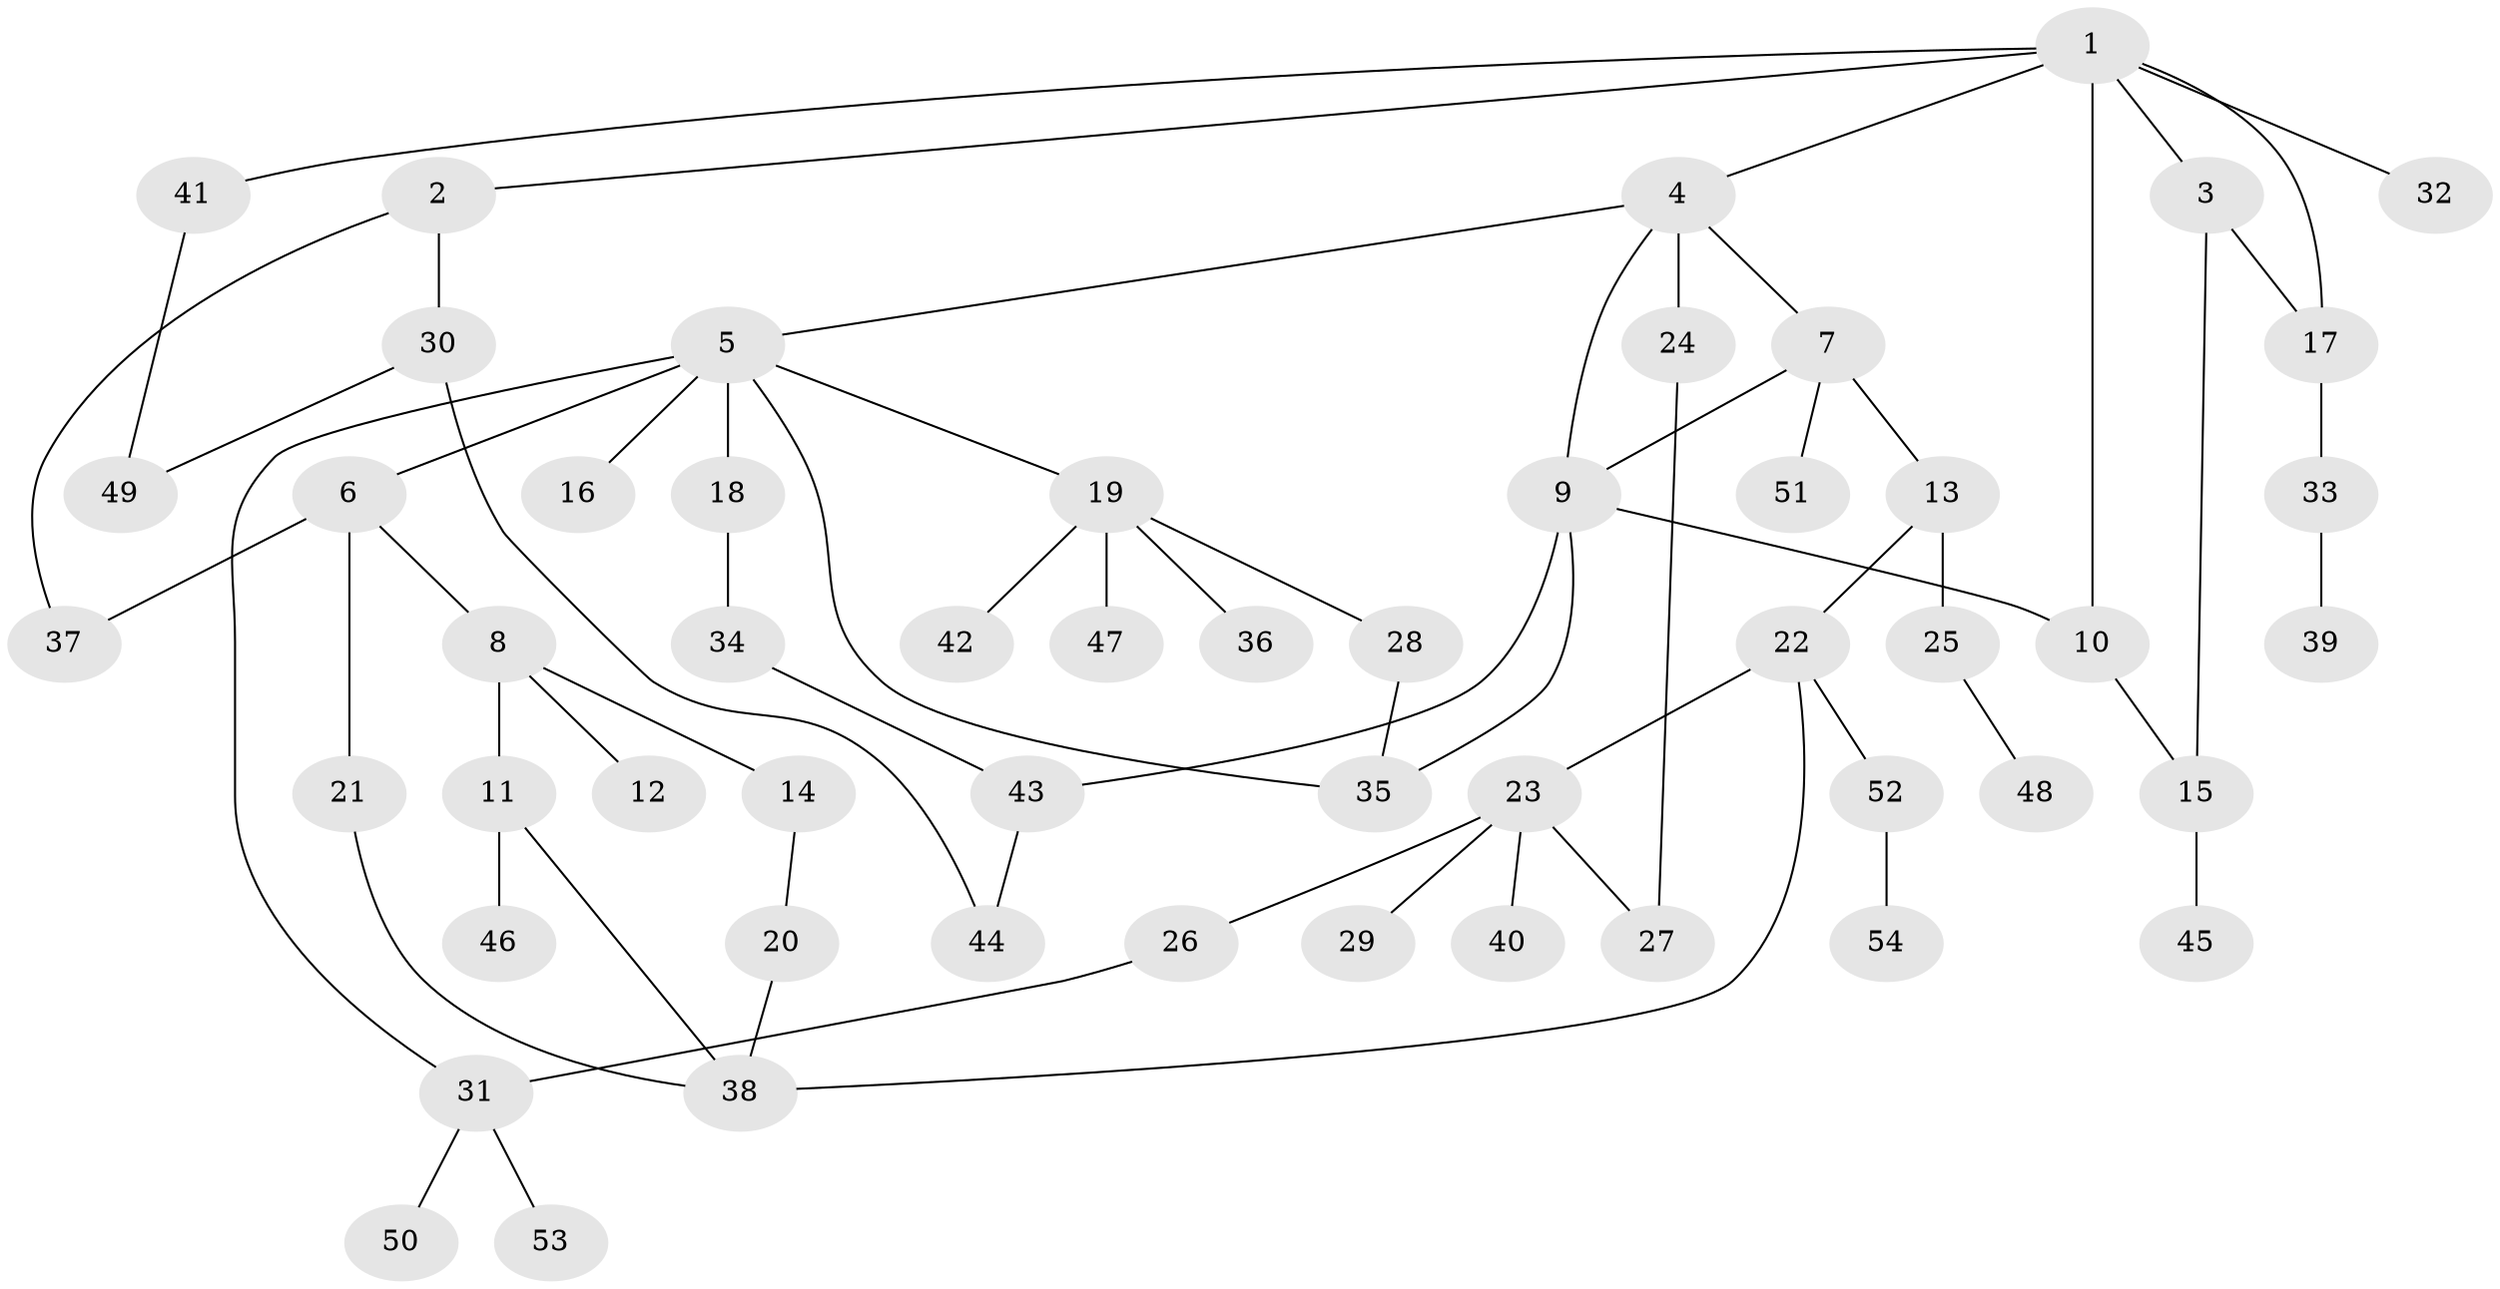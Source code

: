 // Generated by graph-tools (version 1.1) at 2025/49/03/09/25 03:49:22]
// undirected, 54 vertices, 68 edges
graph export_dot {
graph [start="1"]
  node [color=gray90,style=filled];
  1;
  2;
  3;
  4;
  5;
  6;
  7;
  8;
  9;
  10;
  11;
  12;
  13;
  14;
  15;
  16;
  17;
  18;
  19;
  20;
  21;
  22;
  23;
  24;
  25;
  26;
  27;
  28;
  29;
  30;
  31;
  32;
  33;
  34;
  35;
  36;
  37;
  38;
  39;
  40;
  41;
  42;
  43;
  44;
  45;
  46;
  47;
  48;
  49;
  50;
  51;
  52;
  53;
  54;
  1 -- 2;
  1 -- 3;
  1 -- 4;
  1 -- 32;
  1 -- 41;
  1 -- 17;
  1 -- 10;
  2 -- 30;
  2 -- 37;
  3 -- 15;
  3 -- 17;
  4 -- 5;
  4 -- 7;
  4 -- 9;
  4 -- 24;
  5 -- 6;
  5 -- 16;
  5 -- 18;
  5 -- 19;
  5 -- 31;
  5 -- 35;
  6 -- 8;
  6 -- 21;
  6 -- 37;
  7 -- 13;
  7 -- 51;
  7 -- 9;
  8 -- 11;
  8 -- 12;
  8 -- 14;
  9 -- 10;
  9 -- 35;
  9 -- 43;
  10 -- 15;
  11 -- 46;
  11 -- 38;
  13 -- 22;
  13 -- 25;
  14 -- 20;
  15 -- 45;
  17 -- 33;
  18 -- 34;
  19 -- 28;
  19 -- 36;
  19 -- 42;
  19 -- 47;
  20 -- 38;
  21 -- 38;
  22 -- 23;
  22 -- 38;
  22 -- 52;
  23 -- 26;
  23 -- 27;
  23 -- 29;
  23 -- 40;
  24 -- 27;
  25 -- 48;
  26 -- 31;
  28 -- 35;
  30 -- 44;
  30 -- 49;
  31 -- 50;
  31 -- 53;
  33 -- 39;
  34 -- 43;
  41 -- 49;
  43 -- 44;
  52 -- 54;
}
